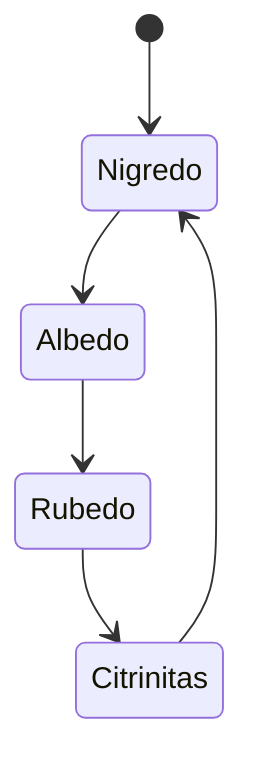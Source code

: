 stateDiagram-v2
    [*] --> Nigredo
    Nigredo --> Albedo
    Albedo --> Rubedo
    Rubedo --> Citrinitas
    Citrinitas --> Nigredo